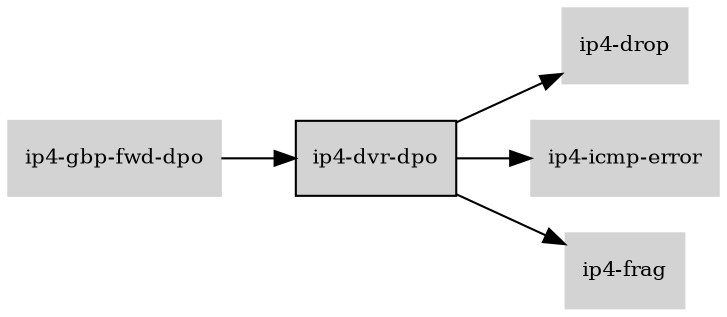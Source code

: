 digraph "ip4_dvr_dpo_subgraph" {
  rankdir=LR;
  node [shape=box, style=filled, fontsize=10, color=lightgray, fontcolor=black, fillcolor=lightgray];
  "ip4-dvr-dpo" [color=black, fontcolor=black, fillcolor=lightgray];
  edge [fontsize=8];
  "ip4-dvr-dpo" -> "ip4-drop";
  "ip4-dvr-dpo" -> "ip4-icmp-error";
  "ip4-dvr-dpo" -> "ip4-frag";
  "ip4-gbp-fwd-dpo" -> "ip4-dvr-dpo";
}
